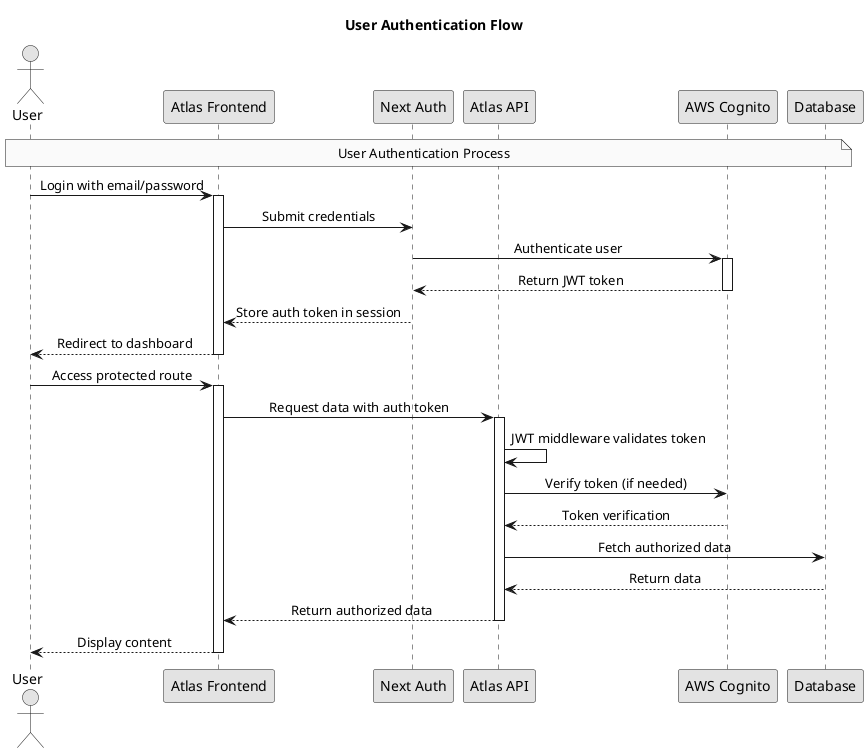 @startuml atlas-auth-flow

skinparam monochrome true
skinparam handwritten false
skinparam shadowing false
skinparam defaultFontName Arial
skinparam sequenceMessageAlign center
skinparam linetype polyline

title User Authentication Flow

actor User
participant "Atlas Frontend" as Frontend
participant "Next Auth" as NextAuth
participant "Atlas API" as API
participant "AWS Cognito" as Cognito
participant "Database" as DB

note over User, DB: User Authentication Process

User -> Frontend: Login with email/password
activate Frontend
Frontend -> NextAuth: Submit credentials
NextAuth -> Cognito: Authenticate user
activate Cognito
Cognito --> NextAuth: Return JWT token
deactivate Cognito
NextAuth --> Frontend: Store auth token in session
Frontend --> User: Redirect to dashboard
deactivate Frontend

User -> Frontend: Access protected route
activate Frontend
Frontend -> API: Request data with auth token
activate API
API -> API: JWT middleware validates token
API -> Cognito: Verify token (if needed)
Cognito --> API: Token verification
API -> DB: Fetch authorized data
DB --> API: Return data
API --> Frontend: Return authorized data
deactivate API
Frontend --> User: Display content
deactivate Frontend
@enduml